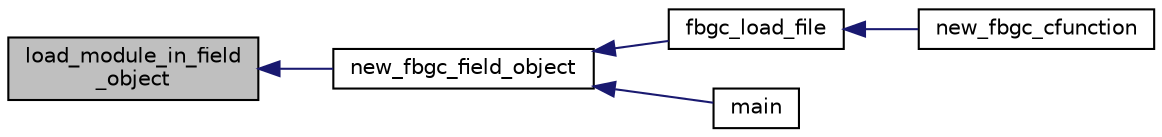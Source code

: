 digraph "load_module_in_field_object"
{
  edge [fontname="Helvetica",fontsize="10",labelfontname="Helvetica",labelfontsize="10"];
  node [fontname="Helvetica",fontsize="10",shape=record];
  rankdir="LR";
  Node35 [label="load_module_in_field\l_object",height=0.2,width=0.4,color="black", fillcolor="grey75", style="filled", fontcolor="black"];
  Node35 -> Node36 [dir="back",color="midnightblue",fontsize="10",style="solid"];
  Node36 [label="new_fbgc_field_object",height=0.2,width=0.4,color="black", fillcolor="white", style="filled",URL="$field__object_8h.html#a28800156fc2d609a3625834282b1b94e"];
  Node36 -> Node37 [dir="back",color="midnightblue",fontsize="10",style="solid"];
  Node37 [label="fbgc_load_file",height=0.2,width=0.4,color="black", fillcolor="white", style="filled",URL="$fbgc_8h.html#a2aeeff0403205e54bd0dd187e4337b4a"];
  Node37 -> Node38 [dir="back",color="midnightblue",fontsize="10",style="solid"];
  Node38 [label="new_fbgc_cfunction",height=0.2,width=0.4,color="black", fillcolor="white", style="filled",URL="$fbgc__stl_8c.html#a23883ffe16d0cfdc1f70f3c31b650d2c"];
  Node36 -> Node39 [dir="back",color="midnightblue",fontsize="10",style="solid"];
  Node39 [label="main",height=0.2,width=0.4,color="black", fillcolor="white", style="filled",URL="$fbgc_8c.html#a3c04138a5bfe5d72780bb7e82a18e627"];
}
